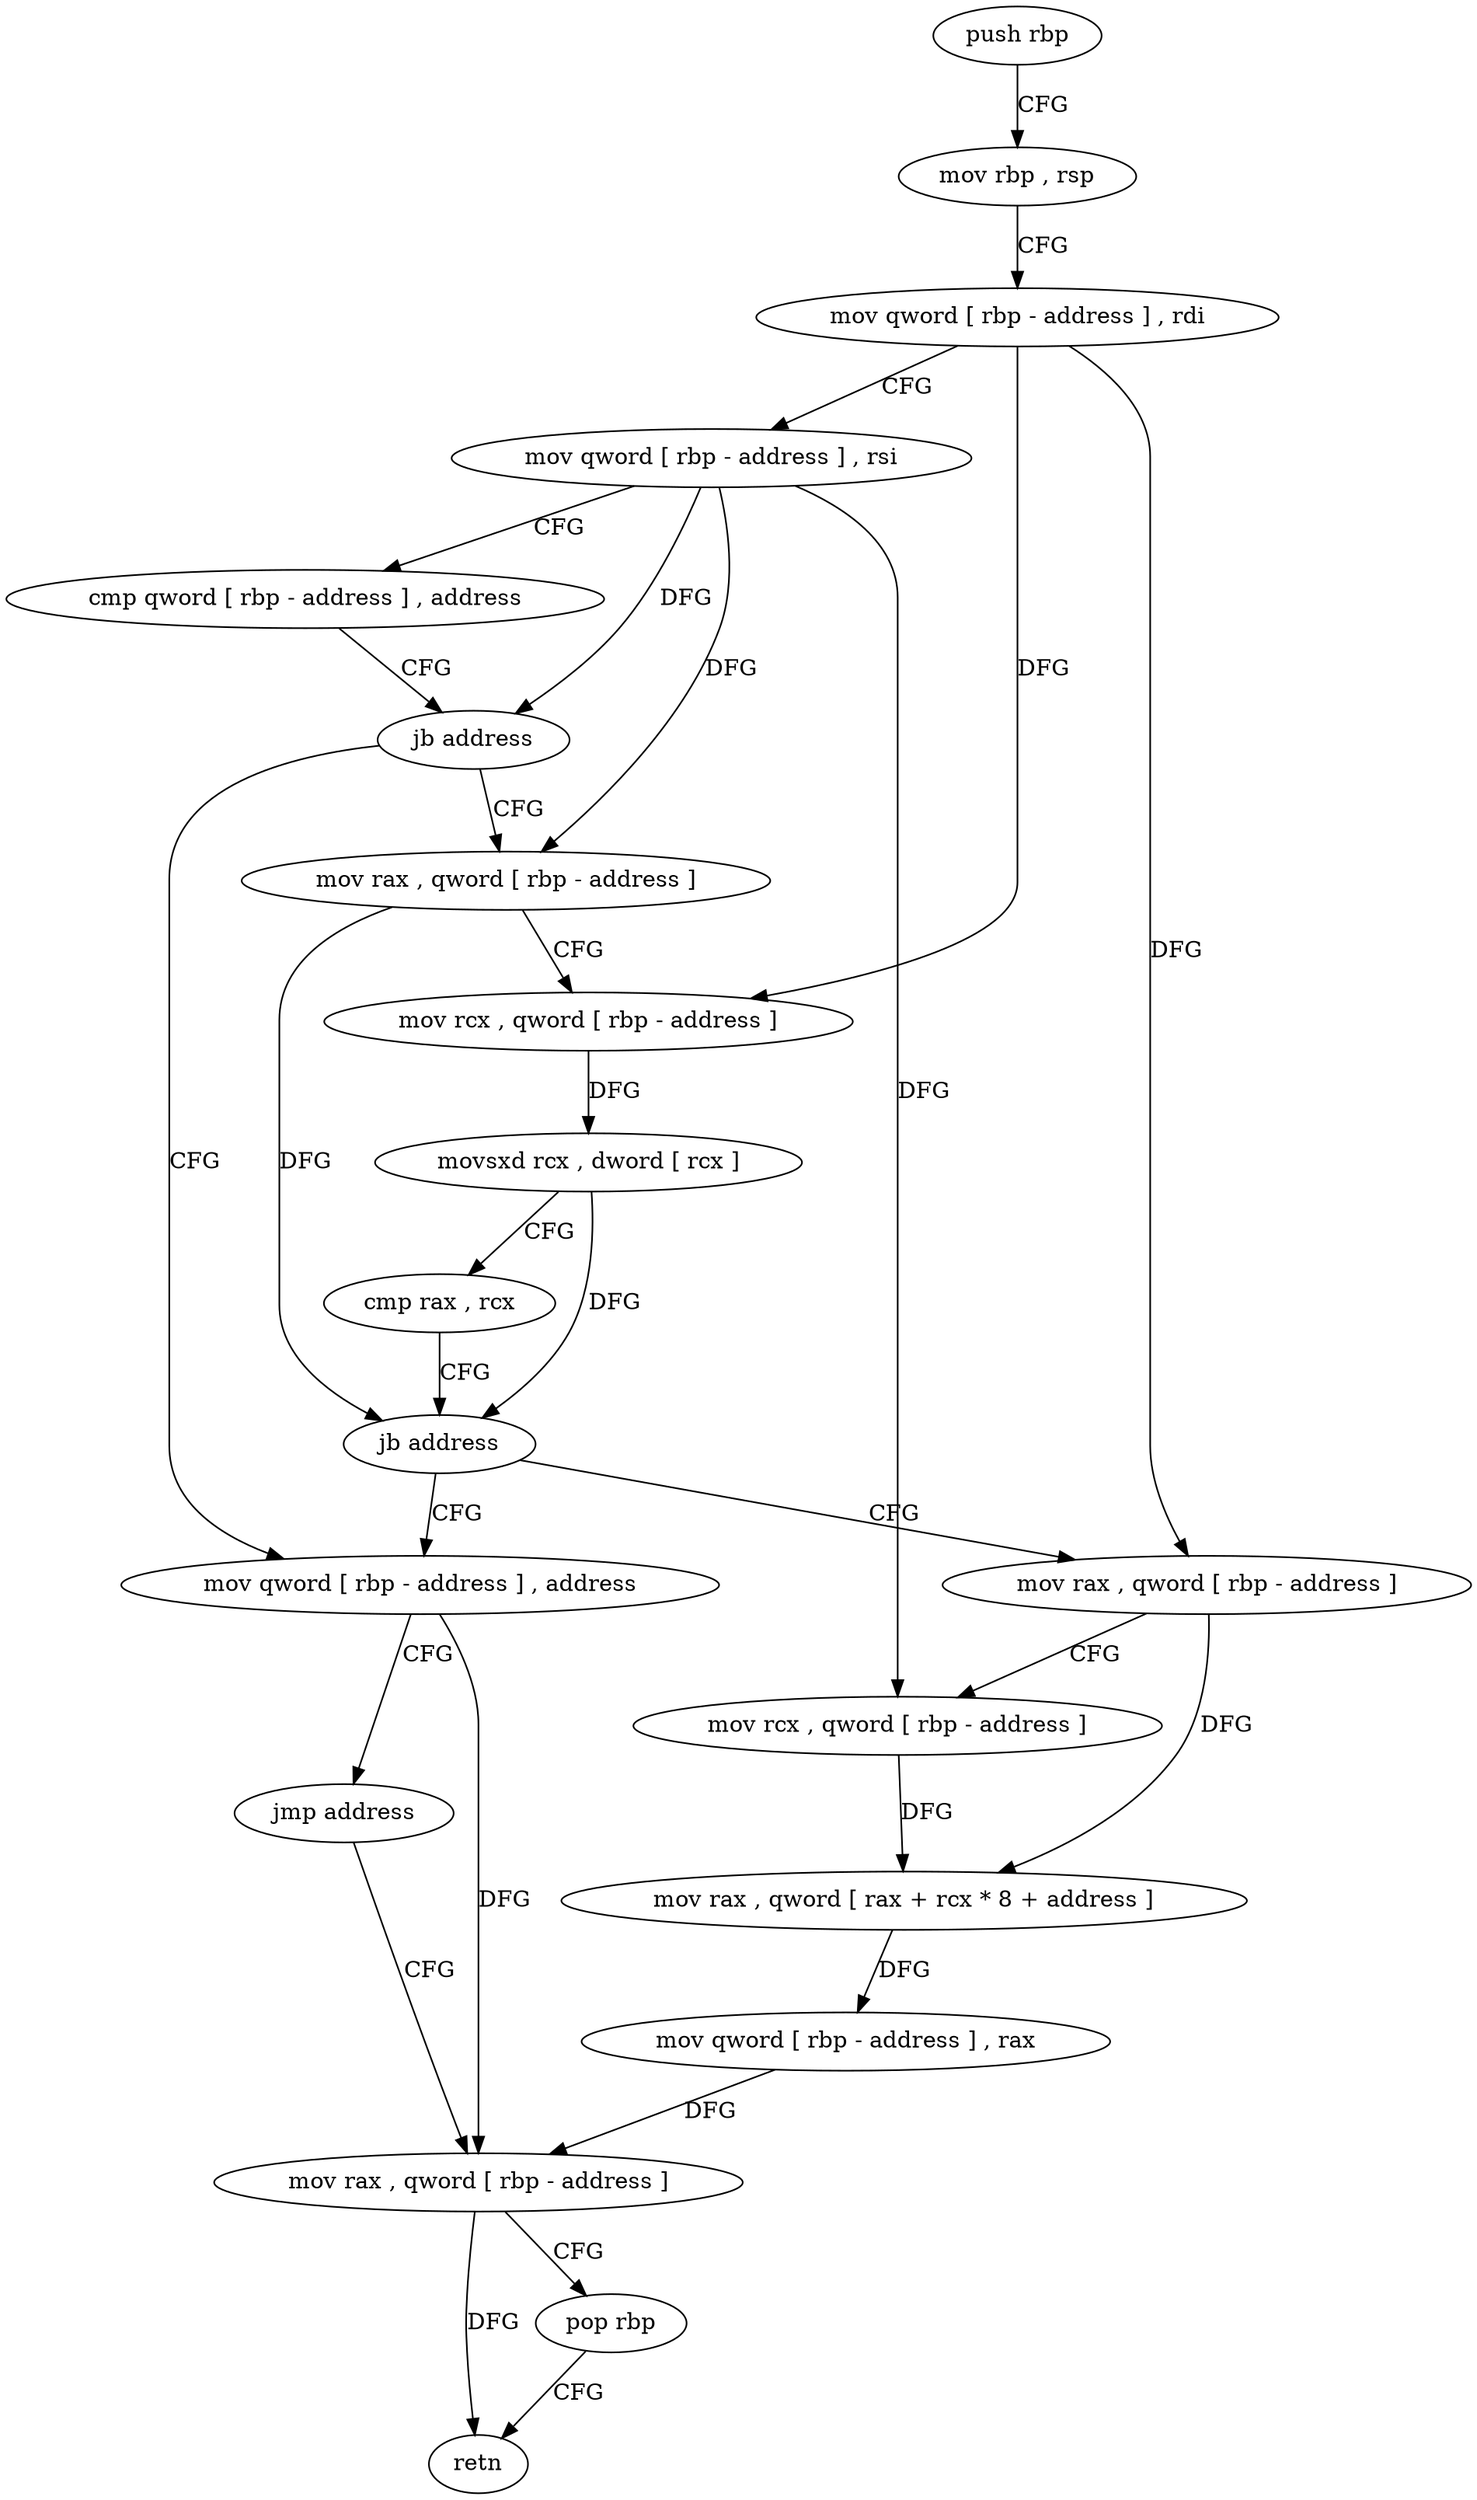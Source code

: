 digraph "func" {
"177344" [label = "push rbp" ]
"177345" [label = "mov rbp , rsp" ]
"177348" [label = "mov qword [ rbp - address ] , rdi" ]
"177352" [label = "mov qword [ rbp - address ] , rsi" ]
"177356" [label = "cmp qword [ rbp - address ] , address" ]
"177361" [label = "jb address" ]
"177387" [label = "mov qword [ rbp - address ] , address" ]
"177367" [label = "mov rax , qword [ rbp - address ]" ]
"177395" [label = "jmp address" ]
"177417" [label = "mov rax , qword [ rbp - address ]" ]
"177371" [label = "mov rcx , qword [ rbp - address ]" ]
"177375" [label = "movsxd rcx , dword [ rcx ]" ]
"177378" [label = "cmp rax , rcx" ]
"177381" [label = "jb address" ]
"177400" [label = "mov rax , qword [ rbp - address ]" ]
"177421" [label = "pop rbp" ]
"177422" [label = "retn" ]
"177404" [label = "mov rcx , qword [ rbp - address ]" ]
"177408" [label = "mov rax , qword [ rax + rcx * 8 + address ]" ]
"177413" [label = "mov qword [ rbp - address ] , rax" ]
"177344" -> "177345" [ label = "CFG" ]
"177345" -> "177348" [ label = "CFG" ]
"177348" -> "177352" [ label = "CFG" ]
"177348" -> "177371" [ label = "DFG" ]
"177348" -> "177400" [ label = "DFG" ]
"177352" -> "177356" [ label = "CFG" ]
"177352" -> "177361" [ label = "DFG" ]
"177352" -> "177367" [ label = "DFG" ]
"177352" -> "177404" [ label = "DFG" ]
"177356" -> "177361" [ label = "CFG" ]
"177361" -> "177387" [ label = "CFG" ]
"177361" -> "177367" [ label = "CFG" ]
"177387" -> "177395" [ label = "CFG" ]
"177387" -> "177417" [ label = "DFG" ]
"177367" -> "177371" [ label = "CFG" ]
"177367" -> "177381" [ label = "DFG" ]
"177395" -> "177417" [ label = "CFG" ]
"177417" -> "177421" [ label = "CFG" ]
"177417" -> "177422" [ label = "DFG" ]
"177371" -> "177375" [ label = "DFG" ]
"177375" -> "177378" [ label = "CFG" ]
"177375" -> "177381" [ label = "DFG" ]
"177378" -> "177381" [ label = "CFG" ]
"177381" -> "177400" [ label = "CFG" ]
"177381" -> "177387" [ label = "CFG" ]
"177400" -> "177404" [ label = "CFG" ]
"177400" -> "177408" [ label = "DFG" ]
"177421" -> "177422" [ label = "CFG" ]
"177404" -> "177408" [ label = "DFG" ]
"177408" -> "177413" [ label = "DFG" ]
"177413" -> "177417" [ label = "DFG" ]
}

